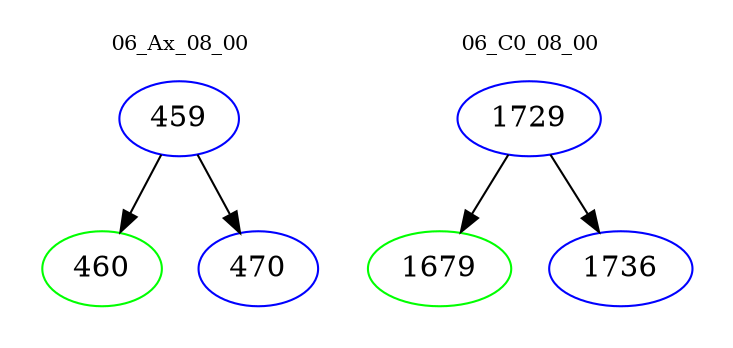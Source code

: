digraph{
subgraph cluster_0 {
color = white
label = "06_Ax_08_00";
fontsize=10;
T0_459 [label="459", color="blue"]
T0_459 -> T0_460 [color="black"]
T0_460 [label="460", color="green"]
T0_459 -> T0_470 [color="black"]
T0_470 [label="470", color="blue"]
}
subgraph cluster_1 {
color = white
label = "06_C0_08_00";
fontsize=10;
T1_1729 [label="1729", color="blue"]
T1_1729 -> T1_1679 [color="black"]
T1_1679 [label="1679", color="green"]
T1_1729 -> T1_1736 [color="black"]
T1_1736 [label="1736", color="blue"]
}
}
